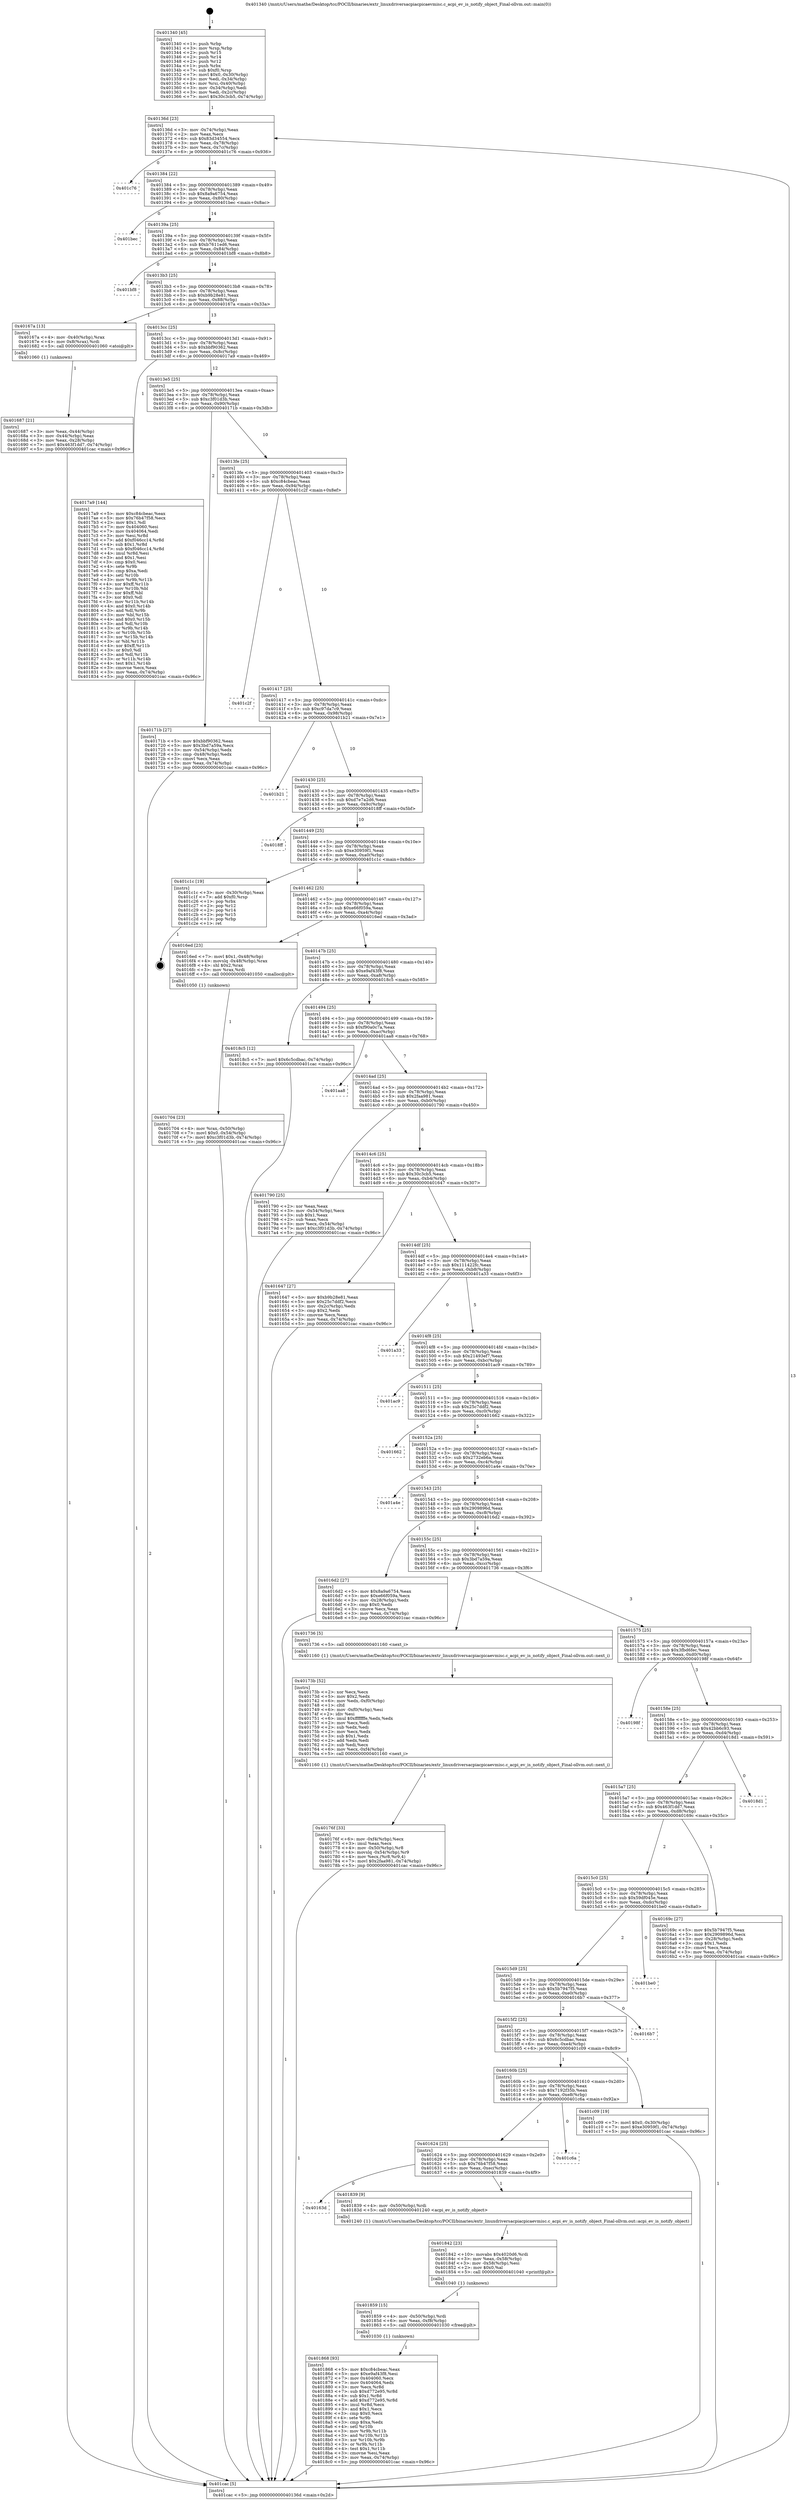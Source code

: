 digraph "0x401340" {
  label = "0x401340 (/mnt/c/Users/mathe/Desktop/tcc/POCII/binaries/extr_linuxdriversacpiacpicaevmisc.c_acpi_ev_is_notify_object_Final-ollvm.out::main(0))"
  labelloc = "t"
  node[shape=record]

  Entry [label="",width=0.3,height=0.3,shape=circle,fillcolor=black,style=filled]
  "0x40136d" [label="{
     0x40136d [23]\l
     | [instrs]\l
     &nbsp;&nbsp;0x40136d \<+3\>: mov -0x74(%rbp),%eax\l
     &nbsp;&nbsp;0x401370 \<+2\>: mov %eax,%ecx\l
     &nbsp;&nbsp;0x401372 \<+6\>: sub $0x83d34554,%ecx\l
     &nbsp;&nbsp;0x401378 \<+3\>: mov %eax,-0x78(%rbp)\l
     &nbsp;&nbsp;0x40137b \<+3\>: mov %ecx,-0x7c(%rbp)\l
     &nbsp;&nbsp;0x40137e \<+6\>: je 0000000000401c76 \<main+0x936\>\l
  }"]
  "0x401c76" [label="{
     0x401c76\l
  }", style=dashed]
  "0x401384" [label="{
     0x401384 [22]\l
     | [instrs]\l
     &nbsp;&nbsp;0x401384 \<+5\>: jmp 0000000000401389 \<main+0x49\>\l
     &nbsp;&nbsp;0x401389 \<+3\>: mov -0x78(%rbp),%eax\l
     &nbsp;&nbsp;0x40138c \<+5\>: sub $0x8a9a6754,%eax\l
     &nbsp;&nbsp;0x401391 \<+3\>: mov %eax,-0x80(%rbp)\l
     &nbsp;&nbsp;0x401394 \<+6\>: je 0000000000401bec \<main+0x8ac\>\l
  }"]
  Exit [label="",width=0.3,height=0.3,shape=circle,fillcolor=black,style=filled,peripheries=2]
  "0x401bec" [label="{
     0x401bec\l
  }", style=dashed]
  "0x40139a" [label="{
     0x40139a [25]\l
     | [instrs]\l
     &nbsp;&nbsp;0x40139a \<+5\>: jmp 000000000040139f \<main+0x5f\>\l
     &nbsp;&nbsp;0x40139f \<+3\>: mov -0x78(%rbp),%eax\l
     &nbsp;&nbsp;0x4013a2 \<+5\>: sub $0xb7611ed6,%eax\l
     &nbsp;&nbsp;0x4013a7 \<+6\>: mov %eax,-0x84(%rbp)\l
     &nbsp;&nbsp;0x4013ad \<+6\>: je 0000000000401bf8 \<main+0x8b8\>\l
  }"]
  "0x401868" [label="{
     0x401868 [93]\l
     | [instrs]\l
     &nbsp;&nbsp;0x401868 \<+5\>: mov $0xc84cbeac,%eax\l
     &nbsp;&nbsp;0x40186d \<+5\>: mov $0xe9af43f8,%esi\l
     &nbsp;&nbsp;0x401872 \<+7\>: mov 0x404060,%ecx\l
     &nbsp;&nbsp;0x401879 \<+7\>: mov 0x404064,%edx\l
     &nbsp;&nbsp;0x401880 \<+3\>: mov %ecx,%r8d\l
     &nbsp;&nbsp;0x401883 \<+7\>: sub $0xd772e95,%r8d\l
     &nbsp;&nbsp;0x40188a \<+4\>: sub $0x1,%r8d\l
     &nbsp;&nbsp;0x40188e \<+7\>: add $0xd772e95,%r8d\l
     &nbsp;&nbsp;0x401895 \<+4\>: imul %r8d,%ecx\l
     &nbsp;&nbsp;0x401899 \<+3\>: and $0x1,%ecx\l
     &nbsp;&nbsp;0x40189c \<+3\>: cmp $0x0,%ecx\l
     &nbsp;&nbsp;0x40189f \<+4\>: sete %r9b\l
     &nbsp;&nbsp;0x4018a3 \<+3\>: cmp $0xa,%edx\l
     &nbsp;&nbsp;0x4018a6 \<+4\>: setl %r10b\l
     &nbsp;&nbsp;0x4018aa \<+3\>: mov %r9b,%r11b\l
     &nbsp;&nbsp;0x4018ad \<+3\>: and %r10b,%r11b\l
     &nbsp;&nbsp;0x4018b0 \<+3\>: xor %r10b,%r9b\l
     &nbsp;&nbsp;0x4018b3 \<+3\>: or %r9b,%r11b\l
     &nbsp;&nbsp;0x4018b6 \<+4\>: test $0x1,%r11b\l
     &nbsp;&nbsp;0x4018ba \<+3\>: cmovne %esi,%eax\l
     &nbsp;&nbsp;0x4018bd \<+3\>: mov %eax,-0x74(%rbp)\l
     &nbsp;&nbsp;0x4018c0 \<+5\>: jmp 0000000000401cac \<main+0x96c\>\l
  }"]
  "0x401bf8" [label="{
     0x401bf8\l
  }", style=dashed]
  "0x4013b3" [label="{
     0x4013b3 [25]\l
     | [instrs]\l
     &nbsp;&nbsp;0x4013b3 \<+5\>: jmp 00000000004013b8 \<main+0x78\>\l
     &nbsp;&nbsp;0x4013b8 \<+3\>: mov -0x78(%rbp),%eax\l
     &nbsp;&nbsp;0x4013bb \<+5\>: sub $0xb9b28e81,%eax\l
     &nbsp;&nbsp;0x4013c0 \<+6\>: mov %eax,-0x88(%rbp)\l
     &nbsp;&nbsp;0x4013c6 \<+6\>: je 000000000040167a \<main+0x33a\>\l
  }"]
  "0x401859" [label="{
     0x401859 [15]\l
     | [instrs]\l
     &nbsp;&nbsp;0x401859 \<+4\>: mov -0x50(%rbp),%rdi\l
     &nbsp;&nbsp;0x40185d \<+6\>: mov %eax,-0xf8(%rbp)\l
     &nbsp;&nbsp;0x401863 \<+5\>: call 0000000000401030 \<free@plt\>\l
     | [calls]\l
     &nbsp;&nbsp;0x401030 \{1\} (unknown)\l
  }"]
  "0x40167a" [label="{
     0x40167a [13]\l
     | [instrs]\l
     &nbsp;&nbsp;0x40167a \<+4\>: mov -0x40(%rbp),%rax\l
     &nbsp;&nbsp;0x40167e \<+4\>: mov 0x8(%rax),%rdi\l
     &nbsp;&nbsp;0x401682 \<+5\>: call 0000000000401060 \<atoi@plt\>\l
     | [calls]\l
     &nbsp;&nbsp;0x401060 \{1\} (unknown)\l
  }"]
  "0x4013cc" [label="{
     0x4013cc [25]\l
     | [instrs]\l
     &nbsp;&nbsp;0x4013cc \<+5\>: jmp 00000000004013d1 \<main+0x91\>\l
     &nbsp;&nbsp;0x4013d1 \<+3\>: mov -0x78(%rbp),%eax\l
     &nbsp;&nbsp;0x4013d4 \<+5\>: sub $0xbbf90362,%eax\l
     &nbsp;&nbsp;0x4013d9 \<+6\>: mov %eax,-0x8c(%rbp)\l
     &nbsp;&nbsp;0x4013df \<+6\>: je 00000000004017a9 \<main+0x469\>\l
  }"]
  "0x401842" [label="{
     0x401842 [23]\l
     | [instrs]\l
     &nbsp;&nbsp;0x401842 \<+10\>: movabs $0x4020d6,%rdi\l
     &nbsp;&nbsp;0x40184c \<+3\>: mov %eax,-0x58(%rbp)\l
     &nbsp;&nbsp;0x40184f \<+3\>: mov -0x58(%rbp),%esi\l
     &nbsp;&nbsp;0x401852 \<+2\>: mov $0x0,%al\l
     &nbsp;&nbsp;0x401854 \<+5\>: call 0000000000401040 \<printf@plt\>\l
     | [calls]\l
     &nbsp;&nbsp;0x401040 \{1\} (unknown)\l
  }"]
  "0x4017a9" [label="{
     0x4017a9 [144]\l
     | [instrs]\l
     &nbsp;&nbsp;0x4017a9 \<+5\>: mov $0xc84cbeac,%eax\l
     &nbsp;&nbsp;0x4017ae \<+5\>: mov $0x76b47f58,%ecx\l
     &nbsp;&nbsp;0x4017b3 \<+2\>: mov $0x1,%dl\l
     &nbsp;&nbsp;0x4017b5 \<+7\>: mov 0x404060,%esi\l
     &nbsp;&nbsp;0x4017bc \<+7\>: mov 0x404064,%edi\l
     &nbsp;&nbsp;0x4017c3 \<+3\>: mov %esi,%r8d\l
     &nbsp;&nbsp;0x4017c6 \<+7\>: add $0xf046cc14,%r8d\l
     &nbsp;&nbsp;0x4017cd \<+4\>: sub $0x1,%r8d\l
     &nbsp;&nbsp;0x4017d1 \<+7\>: sub $0xf046cc14,%r8d\l
     &nbsp;&nbsp;0x4017d8 \<+4\>: imul %r8d,%esi\l
     &nbsp;&nbsp;0x4017dc \<+3\>: and $0x1,%esi\l
     &nbsp;&nbsp;0x4017df \<+3\>: cmp $0x0,%esi\l
     &nbsp;&nbsp;0x4017e2 \<+4\>: sete %r9b\l
     &nbsp;&nbsp;0x4017e6 \<+3\>: cmp $0xa,%edi\l
     &nbsp;&nbsp;0x4017e9 \<+4\>: setl %r10b\l
     &nbsp;&nbsp;0x4017ed \<+3\>: mov %r9b,%r11b\l
     &nbsp;&nbsp;0x4017f0 \<+4\>: xor $0xff,%r11b\l
     &nbsp;&nbsp;0x4017f4 \<+3\>: mov %r10b,%bl\l
     &nbsp;&nbsp;0x4017f7 \<+3\>: xor $0xff,%bl\l
     &nbsp;&nbsp;0x4017fa \<+3\>: xor $0x0,%dl\l
     &nbsp;&nbsp;0x4017fd \<+3\>: mov %r11b,%r14b\l
     &nbsp;&nbsp;0x401800 \<+4\>: and $0x0,%r14b\l
     &nbsp;&nbsp;0x401804 \<+3\>: and %dl,%r9b\l
     &nbsp;&nbsp;0x401807 \<+3\>: mov %bl,%r15b\l
     &nbsp;&nbsp;0x40180a \<+4\>: and $0x0,%r15b\l
     &nbsp;&nbsp;0x40180e \<+3\>: and %dl,%r10b\l
     &nbsp;&nbsp;0x401811 \<+3\>: or %r9b,%r14b\l
     &nbsp;&nbsp;0x401814 \<+3\>: or %r10b,%r15b\l
     &nbsp;&nbsp;0x401817 \<+3\>: xor %r15b,%r14b\l
     &nbsp;&nbsp;0x40181a \<+3\>: or %bl,%r11b\l
     &nbsp;&nbsp;0x40181d \<+4\>: xor $0xff,%r11b\l
     &nbsp;&nbsp;0x401821 \<+3\>: or $0x0,%dl\l
     &nbsp;&nbsp;0x401824 \<+3\>: and %dl,%r11b\l
     &nbsp;&nbsp;0x401827 \<+3\>: or %r11b,%r14b\l
     &nbsp;&nbsp;0x40182a \<+4\>: test $0x1,%r14b\l
     &nbsp;&nbsp;0x40182e \<+3\>: cmovne %ecx,%eax\l
     &nbsp;&nbsp;0x401831 \<+3\>: mov %eax,-0x74(%rbp)\l
     &nbsp;&nbsp;0x401834 \<+5\>: jmp 0000000000401cac \<main+0x96c\>\l
  }"]
  "0x4013e5" [label="{
     0x4013e5 [25]\l
     | [instrs]\l
     &nbsp;&nbsp;0x4013e5 \<+5\>: jmp 00000000004013ea \<main+0xaa\>\l
     &nbsp;&nbsp;0x4013ea \<+3\>: mov -0x78(%rbp),%eax\l
     &nbsp;&nbsp;0x4013ed \<+5\>: sub $0xc3f01d3b,%eax\l
     &nbsp;&nbsp;0x4013f2 \<+6\>: mov %eax,-0x90(%rbp)\l
     &nbsp;&nbsp;0x4013f8 \<+6\>: je 000000000040171b \<main+0x3db\>\l
  }"]
  "0x40163d" [label="{
     0x40163d\l
  }", style=dashed]
  "0x40171b" [label="{
     0x40171b [27]\l
     | [instrs]\l
     &nbsp;&nbsp;0x40171b \<+5\>: mov $0xbbf90362,%eax\l
     &nbsp;&nbsp;0x401720 \<+5\>: mov $0x3bd7a59a,%ecx\l
     &nbsp;&nbsp;0x401725 \<+3\>: mov -0x54(%rbp),%edx\l
     &nbsp;&nbsp;0x401728 \<+3\>: cmp -0x48(%rbp),%edx\l
     &nbsp;&nbsp;0x40172b \<+3\>: cmovl %ecx,%eax\l
     &nbsp;&nbsp;0x40172e \<+3\>: mov %eax,-0x74(%rbp)\l
     &nbsp;&nbsp;0x401731 \<+5\>: jmp 0000000000401cac \<main+0x96c\>\l
  }"]
  "0x4013fe" [label="{
     0x4013fe [25]\l
     | [instrs]\l
     &nbsp;&nbsp;0x4013fe \<+5\>: jmp 0000000000401403 \<main+0xc3\>\l
     &nbsp;&nbsp;0x401403 \<+3\>: mov -0x78(%rbp),%eax\l
     &nbsp;&nbsp;0x401406 \<+5\>: sub $0xc84cbeac,%eax\l
     &nbsp;&nbsp;0x40140b \<+6\>: mov %eax,-0x94(%rbp)\l
     &nbsp;&nbsp;0x401411 \<+6\>: je 0000000000401c2f \<main+0x8ef\>\l
  }"]
  "0x401839" [label="{
     0x401839 [9]\l
     | [instrs]\l
     &nbsp;&nbsp;0x401839 \<+4\>: mov -0x50(%rbp),%rdi\l
     &nbsp;&nbsp;0x40183d \<+5\>: call 0000000000401240 \<acpi_ev_is_notify_object\>\l
     | [calls]\l
     &nbsp;&nbsp;0x401240 \{1\} (/mnt/c/Users/mathe/Desktop/tcc/POCII/binaries/extr_linuxdriversacpiacpicaevmisc.c_acpi_ev_is_notify_object_Final-ollvm.out::acpi_ev_is_notify_object)\l
  }"]
  "0x401c2f" [label="{
     0x401c2f\l
  }", style=dashed]
  "0x401417" [label="{
     0x401417 [25]\l
     | [instrs]\l
     &nbsp;&nbsp;0x401417 \<+5\>: jmp 000000000040141c \<main+0xdc\>\l
     &nbsp;&nbsp;0x40141c \<+3\>: mov -0x78(%rbp),%eax\l
     &nbsp;&nbsp;0x40141f \<+5\>: sub $0xc97da7c9,%eax\l
     &nbsp;&nbsp;0x401424 \<+6\>: mov %eax,-0x98(%rbp)\l
     &nbsp;&nbsp;0x40142a \<+6\>: je 0000000000401b21 \<main+0x7e1\>\l
  }"]
  "0x401624" [label="{
     0x401624 [25]\l
     | [instrs]\l
     &nbsp;&nbsp;0x401624 \<+5\>: jmp 0000000000401629 \<main+0x2e9\>\l
     &nbsp;&nbsp;0x401629 \<+3\>: mov -0x78(%rbp),%eax\l
     &nbsp;&nbsp;0x40162c \<+5\>: sub $0x76b47f58,%eax\l
     &nbsp;&nbsp;0x401631 \<+6\>: mov %eax,-0xec(%rbp)\l
     &nbsp;&nbsp;0x401637 \<+6\>: je 0000000000401839 \<main+0x4f9\>\l
  }"]
  "0x401b21" [label="{
     0x401b21\l
  }", style=dashed]
  "0x401430" [label="{
     0x401430 [25]\l
     | [instrs]\l
     &nbsp;&nbsp;0x401430 \<+5\>: jmp 0000000000401435 \<main+0xf5\>\l
     &nbsp;&nbsp;0x401435 \<+3\>: mov -0x78(%rbp),%eax\l
     &nbsp;&nbsp;0x401438 \<+5\>: sub $0xd7e7a2d6,%eax\l
     &nbsp;&nbsp;0x40143d \<+6\>: mov %eax,-0x9c(%rbp)\l
     &nbsp;&nbsp;0x401443 \<+6\>: je 00000000004018ff \<main+0x5bf\>\l
  }"]
  "0x401c6a" [label="{
     0x401c6a\l
  }", style=dashed]
  "0x4018ff" [label="{
     0x4018ff\l
  }", style=dashed]
  "0x401449" [label="{
     0x401449 [25]\l
     | [instrs]\l
     &nbsp;&nbsp;0x401449 \<+5\>: jmp 000000000040144e \<main+0x10e\>\l
     &nbsp;&nbsp;0x40144e \<+3\>: mov -0x78(%rbp),%eax\l
     &nbsp;&nbsp;0x401451 \<+5\>: sub $0xe30959f1,%eax\l
     &nbsp;&nbsp;0x401456 \<+6\>: mov %eax,-0xa0(%rbp)\l
     &nbsp;&nbsp;0x40145c \<+6\>: je 0000000000401c1c \<main+0x8dc\>\l
  }"]
  "0x40160b" [label="{
     0x40160b [25]\l
     | [instrs]\l
     &nbsp;&nbsp;0x40160b \<+5\>: jmp 0000000000401610 \<main+0x2d0\>\l
     &nbsp;&nbsp;0x401610 \<+3\>: mov -0x78(%rbp),%eax\l
     &nbsp;&nbsp;0x401613 \<+5\>: sub $0x7192f35b,%eax\l
     &nbsp;&nbsp;0x401618 \<+6\>: mov %eax,-0xe8(%rbp)\l
     &nbsp;&nbsp;0x40161e \<+6\>: je 0000000000401c6a \<main+0x92a\>\l
  }"]
  "0x401c1c" [label="{
     0x401c1c [19]\l
     | [instrs]\l
     &nbsp;&nbsp;0x401c1c \<+3\>: mov -0x30(%rbp),%eax\l
     &nbsp;&nbsp;0x401c1f \<+7\>: add $0xf0,%rsp\l
     &nbsp;&nbsp;0x401c26 \<+1\>: pop %rbx\l
     &nbsp;&nbsp;0x401c27 \<+2\>: pop %r12\l
     &nbsp;&nbsp;0x401c29 \<+2\>: pop %r14\l
     &nbsp;&nbsp;0x401c2b \<+2\>: pop %r15\l
     &nbsp;&nbsp;0x401c2d \<+1\>: pop %rbp\l
     &nbsp;&nbsp;0x401c2e \<+1\>: ret\l
  }"]
  "0x401462" [label="{
     0x401462 [25]\l
     | [instrs]\l
     &nbsp;&nbsp;0x401462 \<+5\>: jmp 0000000000401467 \<main+0x127\>\l
     &nbsp;&nbsp;0x401467 \<+3\>: mov -0x78(%rbp),%eax\l
     &nbsp;&nbsp;0x40146a \<+5\>: sub $0xe66f059a,%eax\l
     &nbsp;&nbsp;0x40146f \<+6\>: mov %eax,-0xa4(%rbp)\l
     &nbsp;&nbsp;0x401475 \<+6\>: je 00000000004016ed \<main+0x3ad\>\l
  }"]
  "0x401c09" [label="{
     0x401c09 [19]\l
     | [instrs]\l
     &nbsp;&nbsp;0x401c09 \<+7\>: movl $0x0,-0x30(%rbp)\l
     &nbsp;&nbsp;0x401c10 \<+7\>: movl $0xe30959f1,-0x74(%rbp)\l
     &nbsp;&nbsp;0x401c17 \<+5\>: jmp 0000000000401cac \<main+0x96c\>\l
  }"]
  "0x4016ed" [label="{
     0x4016ed [23]\l
     | [instrs]\l
     &nbsp;&nbsp;0x4016ed \<+7\>: movl $0x1,-0x48(%rbp)\l
     &nbsp;&nbsp;0x4016f4 \<+4\>: movslq -0x48(%rbp),%rax\l
     &nbsp;&nbsp;0x4016f8 \<+4\>: shl $0x2,%rax\l
     &nbsp;&nbsp;0x4016fc \<+3\>: mov %rax,%rdi\l
     &nbsp;&nbsp;0x4016ff \<+5\>: call 0000000000401050 \<malloc@plt\>\l
     | [calls]\l
     &nbsp;&nbsp;0x401050 \{1\} (unknown)\l
  }"]
  "0x40147b" [label="{
     0x40147b [25]\l
     | [instrs]\l
     &nbsp;&nbsp;0x40147b \<+5\>: jmp 0000000000401480 \<main+0x140\>\l
     &nbsp;&nbsp;0x401480 \<+3\>: mov -0x78(%rbp),%eax\l
     &nbsp;&nbsp;0x401483 \<+5\>: sub $0xe9af43f8,%eax\l
     &nbsp;&nbsp;0x401488 \<+6\>: mov %eax,-0xa8(%rbp)\l
     &nbsp;&nbsp;0x40148e \<+6\>: je 00000000004018c5 \<main+0x585\>\l
  }"]
  "0x4015f2" [label="{
     0x4015f2 [25]\l
     | [instrs]\l
     &nbsp;&nbsp;0x4015f2 \<+5\>: jmp 00000000004015f7 \<main+0x2b7\>\l
     &nbsp;&nbsp;0x4015f7 \<+3\>: mov -0x78(%rbp),%eax\l
     &nbsp;&nbsp;0x4015fa \<+5\>: sub $0x6c5cdbac,%eax\l
     &nbsp;&nbsp;0x4015ff \<+6\>: mov %eax,-0xe4(%rbp)\l
     &nbsp;&nbsp;0x401605 \<+6\>: je 0000000000401c09 \<main+0x8c9\>\l
  }"]
  "0x4018c5" [label="{
     0x4018c5 [12]\l
     | [instrs]\l
     &nbsp;&nbsp;0x4018c5 \<+7\>: movl $0x6c5cdbac,-0x74(%rbp)\l
     &nbsp;&nbsp;0x4018cc \<+5\>: jmp 0000000000401cac \<main+0x96c\>\l
  }"]
  "0x401494" [label="{
     0x401494 [25]\l
     | [instrs]\l
     &nbsp;&nbsp;0x401494 \<+5\>: jmp 0000000000401499 \<main+0x159\>\l
     &nbsp;&nbsp;0x401499 \<+3\>: mov -0x78(%rbp),%eax\l
     &nbsp;&nbsp;0x40149c \<+5\>: sub $0xf90a0c7a,%eax\l
     &nbsp;&nbsp;0x4014a1 \<+6\>: mov %eax,-0xac(%rbp)\l
     &nbsp;&nbsp;0x4014a7 \<+6\>: je 0000000000401aa8 \<main+0x768\>\l
  }"]
  "0x4016b7" [label="{
     0x4016b7\l
  }", style=dashed]
  "0x401aa8" [label="{
     0x401aa8\l
  }", style=dashed]
  "0x4014ad" [label="{
     0x4014ad [25]\l
     | [instrs]\l
     &nbsp;&nbsp;0x4014ad \<+5\>: jmp 00000000004014b2 \<main+0x172\>\l
     &nbsp;&nbsp;0x4014b2 \<+3\>: mov -0x78(%rbp),%eax\l
     &nbsp;&nbsp;0x4014b5 \<+5\>: sub $0x2faa981,%eax\l
     &nbsp;&nbsp;0x4014ba \<+6\>: mov %eax,-0xb0(%rbp)\l
     &nbsp;&nbsp;0x4014c0 \<+6\>: je 0000000000401790 \<main+0x450\>\l
  }"]
  "0x4015d9" [label="{
     0x4015d9 [25]\l
     | [instrs]\l
     &nbsp;&nbsp;0x4015d9 \<+5\>: jmp 00000000004015de \<main+0x29e\>\l
     &nbsp;&nbsp;0x4015de \<+3\>: mov -0x78(%rbp),%eax\l
     &nbsp;&nbsp;0x4015e1 \<+5\>: sub $0x5b7947f5,%eax\l
     &nbsp;&nbsp;0x4015e6 \<+6\>: mov %eax,-0xe0(%rbp)\l
     &nbsp;&nbsp;0x4015ec \<+6\>: je 00000000004016b7 \<main+0x377\>\l
  }"]
  "0x401790" [label="{
     0x401790 [25]\l
     | [instrs]\l
     &nbsp;&nbsp;0x401790 \<+2\>: xor %eax,%eax\l
     &nbsp;&nbsp;0x401792 \<+3\>: mov -0x54(%rbp),%ecx\l
     &nbsp;&nbsp;0x401795 \<+3\>: sub $0x1,%eax\l
     &nbsp;&nbsp;0x401798 \<+2\>: sub %eax,%ecx\l
     &nbsp;&nbsp;0x40179a \<+3\>: mov %ecx,-0x54(%rbp)\l
     &nbsp;&nbsp;0x40179d \<+7\>: movl $0xc3f01d3b,-0x74(%rbp)\l
     &nbsp;&nbsp;0x4017a4 \<+5\>: jmp 0000000000401cac \<main+0x96c\>\l
  }"]
  "0x4014c6" [label="{
     0x4014c6 [25]\l
     | [instrs]\l
     &nbsp;&nbsp;0x4014c6 \<+5\>: jmp 00000000004014cb \<main+0x18b\>\l
     &nbsp;&nbsp;0x4014cb \<+3\>: mov -0x78(%rbp),%eax\l
     &nbsp;&nbsp;0x4014ce \<+5\>: sub $0x30c3cb5,%eax\l
     &nbsp;&nbsp;0x4014d3 \<+6\>: mov %eax,-0xb4(%rbp)\l
     &nbsp;&nbsp;0x4014d9 \<+6\>: je 0000000000401647 \<main+0x307\>\l
  }"]
  "0x401be0" [label="{
     0x401be0\l
  }", style=dashed]
  "0x401647" [label="{
     0x401647 [27]\l
     | [instrs]\l
     &nbsp;&nbsp;0x401647 \<+5\>: mov $0xb9b28e81,%eax\l
     &nbsp;&nbsp;0x40164c \<+5\>: mov $0x25c7ddf2,%ecx\l
     &nbsp;&nbsp;0x401651 \<+3\>: mov -0x2c(%rbp),%edx\l
     &nbsp;&nbsp;0x401654 \<+3\>: cmp $0x2,%edx\l
     &nbsp;&nbsp;0x401657 \<+3\>: cmovne %ecx,%eax\l
     &nbsp;&nbsp;0x40165a \<+3\>: mov %eax,-0x74(%rbp)\l
     &nbsp;&nbsp;0x40165d \<+5\>: jmp 0000000000401cac \<main+0x96c\>\l
  }"]
  "0x4014df" [label="{
     0x4014df [25]\l
     | [instrs]\l
     &nbsp;&nbsp;0x4014df \<+5\>: jmp 00000000004014e4 \<main+0x1a4\>\l
     &nbsp;&nbsp;0x4014e4 \<+3\>: mov -0x78(%rbp),%eax\l
     &nbsp;&nbsp;0x4014e7 \<+5\>: sub $0x111422fc,%eax\l
     &nbsp;&nbsp;0x4014ec \<+6\>: mov %eax,-0xb8(%rbp)\l
     &nbsp;&nbsp;0x4014f2 \<+6\>: je 0000000000401a33 \<main+0x6f3\>\l
  }"]
  "0x401cac" [label="{
     0x401cac [5]\l
     | [instrs]\l
     &nbsp;&nbsp;0x401cac \<+5\>: jmp 000000000040136d \<main+0x2d\>\l
  }"]
  "0x401340" [label="{
     0x401340 [45]\l
     | [instrs]\l
     &nbsp;&nbsp;0x401340 \<+1\>: push %rbp\l
     &nbsp;&nbsp;0x401341 \<+3\>: mov %rsp,%rbp\l
     &nbsp;&nbsp;0x401344 \<+2\>: push %r15\l
     &nbsp;&nbsp;0x401346 \<+2\>: push %r14\l
     &nbsp;&nbsp;0x401348 \<+2\>: push %r12\l
     &nbsp;&nbsp;0x40134a \<+1\>: push %rbx\l
     &nbsp;&nbsp;0x40134b \<+7\>: sub $0xf0,%rsp\l
     &nbsp;&nbsp;0x401352 \<+7\>: movl $0x0,-0x30(%rbp)\l
     &nbsp;&nbsp;0x401359 \<+3\>: mov %edi,-0x34(%rbp)\l
     &nbsp;&nbsp;0x40135c \<+4\>: mov %rsi,-0x40(%rbp)\l
     &nbsp;&nbsp;0x401360 \<+3\>: mov -0x34(%rbp),%edi\l
     &nbsp;&nbsp;0x401363 \<+3\>: mov %edi,-0x2c(%rbp)\l
     &nbsp;&nbsp;0x401366 \<+7\>: movl $0x30c3cb5,-0x74(%rbp)\l
  }"]
  "0x401687" [label="{
     0x401687 [21]\l
     | [instrs]\l
     &nbsp;&nbsp;0x401687 \<+3\>: mov %eax,-0x44(%rbp)\l
     &nbsp;&nbsp;0x40168a \<+3\>: mov -0x44(%rbp),%eax\l
     &nbsp;&nbsp;0x40168d \<+3\>: mov %eax,-0x28(%rbp)\l
     &nbsp;&nbsp;0x401690 \<+7\>: movl $0x463f1dd7,-0x74(%rbp)\l
     &nbsp;&nbsp;0x401697 \<+5\>: jmp 0000000000401cac \<main+0x96c\>\l
  }"]
  "0x40176f" [label="{
     0x40176f [33]\l
     | [instrs]\l
     &nbsp;&nbsp;0x40176f \<+6\>: mov -0xf4(%rbp),%ecx\l
     &nbsp;&nbsp;0x401775 \<+3\>: imul %eax,%ecx\l
     &nbsp;&nbsp;0x401778 \<+4\>: mov -0x50(%rbp),%r8\l
     &nbsp;&nbsp;0x40177c \<+4\>: movslq -0x54(%rbp),%r9\l
     &nbsp;&nbsp;0x401780 \<+4\>: mov %ecx,(%r8,%r9,4)\l
     &nbsp;&nbsp;0x401784 \<+7\>: movl $0x2faa981,-0x74(%rbp)\l
     &nbsp;&nbsp;0x40178b \<+5\>: jmp 0000000000401cac \<main+0x96c\>\l
  }"]
  "0x401a33" [label="{
     0x401a33\l
  }", style=dashed]
  "0x4014f8" [label="{
     0x4014f8 [25]\l
     | [instrs]\l
     &nbsp;&nbsp;0x4014f8 \<+5\>: jmp 00000000004014fd \<main+0x1bd\>\l
     &nbsp;&nbsp;0x4014fd \<+3\>: mov -0x78(%rbp),%eax\l
     &nbsp;&nbsp;0x401500 \<+5\>: sub $0x21493ef7,%eax\l
     &nbsp;&nbsp;0x401505 \<+6\>: mov %eax,-0xbc(%rbp)\l
     &nbsp;&nbsp;0x40150b \<+6\>: je 0000000000401ac9 \<main+0x789\>\l
  }"]
  "0x40173b" [label="{
     0x40173b [52]\l
     | [instrs]\l
     &nbsp;&nbsp;0x40173b \<+2\>: xor %ecx,%ecx\l
     &nbsp;&nbsp;0x40173d \<+5\>: mov $0x2,%edx\l
     &nbsp;&nbsp;0x401742 \<+6\>: mov %edx,-0xf0(%rbp)\l
     &nbsp;&nbsp;0x401748 \<+1\>: cltd\l
     &nbsp;&nbsp;0x401749 \<+6\>: mov -0xf0(%rbp),%esi\l
     &nbsp;&nbsp;0x40174f \<+2\>: idiv %esi\l
     &nbsp;&nbsp;0x401751 \<+6\>: imul $0xfffffffe,%edx,%edx\l
     &nbsp;&nbsp;0x401757 \<+2\>: mov %ecx,%edi\l
     &nbsp;&nbsp;0x401759 \<+2\>: sub %edx,%edi\l
     &nbsp;&nbsp;0x40175b \<+2\>: mov %ecx,%edx\l
     &nbsp;&nbsp;0x40175d \<+3\>: sub $0x1,%edx\l
     &nbsp;&nbsp;0x401760 \<+2\>: add %edx,%edi\l
     &nbsp;&nbsp;0x401762 \<+2\>: sub %edi,%ecx\l
     &nbsp;&nbsp;0x401764 \<+6\>: mov %ecx,-0xf4(%rbp)\l
     &nbsp;&nbsp;0x40176a \<+5\>: call 0000000000401160 \<next_i\>\l
     | [calls]\l
     &nbsp;&nbsp;0x401160 \{1\} (/mnt/c/Users/mathe/Desktop/tcc/POCII/binaries/extr_linuxdriversacpiacpicaevmisc.c_acpi_ev_is_notify_object_Final-ollvm.out::next_i)\l
  }"]
  "0x401ac9" [label="{
     0x401ac9\l
  }", style=dashed]
  "0x401511" [label="{
     0x401511 [25]\l
     | [instrs]\l
     &nbsp;&nbsp;0x401511 \<+5\>: jmp 0000000000401516 \<main+0x1d6\>\l
     &nbsp;&nbsp;0x401516 \<+3\>: mov -0x78(%rbp),%eax\l
     &nbsp;&nbsp;0x401519 \<+5\>: sub $0x25c7ddf2,%eax\l
     &nbsp;&nbsp;0x40151e \<+6\>: mov %eax,-0xc0(%rbp)\l
     &nbsp;&nbsp;0x401524 \<+6\>: je 0000000000401662 \<main+0x322\>\l
  }"]
  "0x401704" [label="{
     0x401704 [23]\l
     | [instrs]\l
     &nbsp;&nbsp;0x401704 \<+4\>: mov %rax,-0x50(%rbp)\l
     &nbsp;&nbsp;0x401708 \<+7\>: movl $0x0,-0x54(%rbp)\l
     &nbsp;&nbsp;0x40170f \<+7\>: movl $0xc3f01d3b,-0x74(%rbp)\l
     &nbsp;&nbsp;0x401716 \<+5\>: jmp 0000000000401cac \<main+0x96c\>\l
  }"]
  "0x401662" [label="{
     0x401662\l
  }", style=dashed]
  "0x40152a" [label="{
     0x40152a [25]\l
     | [instrs]\l
     &nbsp;&nbsp;0x40152a \<+5\>: jmp 000000000040152f \<main+0x1ef\>\l
     &nbsp;&nbsp;0x40152f \<+3\>: mov -0x78(%rbp),%eax\l
     &nbsp;&nbsp;0x401532 \<+5\>: sub $0x2732eb6a,%eax\l
     &nbsp;&nbsp;0x401537 \<+6\>: mov %eax,-0xc4(%rbp)\l
     &nbsp;&nbsp;0x40153d \<+6\>: je 0000000000401a4e \<main+0x70e\>\l
  }"]
  "0x4015c0" [label="{
     0x4015c0 [25]\l
     | [instrs]\l
     &nbsp;&nbsp;0x4015c0 \<+5\>: jmp 00000000004015c5 \<main+0x285\>\l
     &nbsp;&nbsp;0x4015c5 \<+3\>: mov -0x78(%rbp),%eax\l
     &nbsp;&nbsp;0x4015c8 \<+5\>: sub $0x59df045e,%eax\l
     &nbsp;&nbsp;0x4015cd \<+6\>: mov %eax,-0xdc(%rbp)\l
     &nbsp;&nbsp;0x4015d3 \<+6\>: je 0000000000401be0 \<main+0x8a0\>\l
  }"]
  "0x401a4e" [label="{
     0x401a4e\l
  }", style=dashed]
  "0x401543" [label="{
     0x401543 [25]\l
     | [instrs]\l
     &nbsp;&nbsp;0x401543 \<+5\>: jmp 0000000000401548 \<main+0x208\>\l
     &nbsp;&nbsp;0x401548 \<+3\>: mov -0x78(%rbp),%eax\l
     &nbsp;&nbsp;0x40154b \<+5\>: sub $0x2909896d,%eax\l
     &nbsp;&nbsp;0x401550 \<+6\>: mov %eax,-0xc8(%rbp)\l
     &nbsp;&nbsp;0x401556 \<+6\>: je 00000000004016d2 \<main+0x392\>\l
  }"]
  "0x40169c" [label="{
     0x40169c [27]\l
     | [instrs]\l
     &nbsp;&nbsp;0x40169c \<+5\>: mov $0x5b7947f5,%eax\l
     &nbsp;&nbsp;0x4016a1 \<+5\>: mov $0x2909896d,%ecx\l
     &nbsp;&nbsp;0x4016a6 \<+3\>: mov -0x28(%rbp),%edx\l
     &nbsp;&nbsp;0x4016a9 \<+3\>: cmp $0x1,%edx\l
     &nbsp;&nbsp;0x4016ac \<+3\>: cmovl %ecx,%eax\l
     &nbsp;&nbsp;0x4016af \<+3\>: mov %eax,-0x74(%rbp)\l
     &nbsp;&nbsp;0x4016b2 \<+5\>: jmp 0000000000401cac \<main+0x96c\>\l
  }"]
  "0x4016d2" [label="{
     0x4016d2 [27]\l
     | [instrs]\l
     &nbsp;&nbsp;0x4016d2 \<+5\>: mov $0x8a9a6754,%eax\l
     &nbsp;&nbsp;0x4016d7 \<+5\>: mov $0xe66f059a,%ecx\l
     &nbsp;&nbsp;0x4016dc \<+3\>: mov -0x28(%rbp),%edx\l
     &nbsp;&nbsp;0x4016df \<+3\>: cmp $0x0,%edx\l
     &nbsp;&nbsp;0x4016e2 \<+3\>: cmove %ecx,%eax\l
     &nbsp;&nbsp;0x4016e5 \<+3\>: mov %eax,-0x74(%rbp)\l
     &nbsp;&nbsp;0x4016e8 \<+5\>: jmp 0000000000401cac \<main+0x96c\>\l
  }"]
  "0x40155c" [label="{
     0x40155c [25]\l
     | [instrs]\l
     &nbsp;&nbsp;0x40155c \<+5\>: jmp 0000000000401561 \<main+0x221\>\l
     &nbsp;&nbsp;0x401561 \<+3\>: mov -0x78(%rbp),%eax\l
     &nbsp;&nbsp;0x401564 \<+5\>: sub $0x3bd7a59a,%eax\l
     &nbsp;&nbsp;0x401569 \<+6\>: mov %eax,-0xcc(%rbp)\l
     &nbsp;&nbsp;0x40156f \<+6\>: je 0000000000401736 \<main+0x3f6\>\l
  }"]
  "0x4015a7" [label="{
     0x4015a7 [25]\l
     | [instrs]\l
     &nbsp;&nbsp;0x4015a7 \<+5\>: jmp 00000000004015ac \<main+0x26c\>\l
     &nbsp;&nbsp;0x4015ac \<+3\>: mov -0x78(%rbp),%eax\l
     &nbsp;&nbsp;0x4015af \<+5\>: sub $0x463f1dd7,%eax\l
     &nbsp;&nbsp;0x4015b4 \<+6\>: mov %eax,-0xd8(%rbp)\l
     &nbsp;&nbsp;0x4015ba \<+6\>: je 000000000040169c \<main+0x35c\>\l
  }"]
  "0x401736" [label="{
     0x401736 [5]\l
     | [instrs]\l
     &nbsp;&nbsp;0x401736 \<+5\>: call 0000000000401160 \<next_i\>\l
     | [calls]\l
     &nbsp;&nbsp;0x401160 \{1\} (/mnt/c/Users/mathe/Desktop/tcc/POCII/binaries/extr_linuxdriversacpiacpicaevmisc.c_acpi_ev_is_notify_object_Final-ollvm.out::next_i)\l
  }"]
  "0x401575" [label="{
     0x401575 [25]\l
     | [instrs]\l
     &nbsp;&nbsp;0x401575 \<+5\>: jmp 000000000040157a \<main+0x23a\>\l
     &nbsp;&nbsp;0x40157a \<+3\>: mov -0x78(%rbp),%eax\l
     &nbsp;&nbsp;0x40157d \<+5\>: sub $0x3fbd6fec,%eax\l
     &nbsp;&nbsp;0x401582 \<+6\>: mov %eax,-0xd0(%rbp)\l
     &nbsp;&nbsp;0x401588 \<+6\>: je 000000000040198f \<main+0x64f\>\l
  }"]
  "0x4018d1" [label="{
     0x4018d1\l
  }", style=dashed]
  "0x40198f" [label="{
     0x40198f\l
  }", style=dashed]
  "0x40158e" [label="{
     0x40158e [25]\l
     | [instrs]\l
     &nbsp;&nbsp;0x40158e \<+5\>: jmp 0000000000401593 \<main+0x253\>\l
     &nbsp;&nbsp;0x401593 \<+3\>: mov -0x78(%rbp),%eax\l
     &nbsp;&nbsp;0x401596 \<+5\>: sub $0x42bb6c93,%eax\l
     &nbsp;&nbsp;0x40159b \<+6\>: mov %eax,-0xd4(%rbp)\l
     &nbsp;&nbsp;0x4015a1 \<+6\>: je 00000000004018d1 \<main+0x591\>\l
  }"]
  Entry -> "0x401340" [label=" 1"]
  "0x40136d" -> "0x401c76" [label=" 0"]
  "0x40136d" -> "0x401384" [label=" 14"]
  "0x401c1c" -> Exit [label=" 1"]
  "0x401384" -> "0x401bec" [label=" 0"]
  "0x401384" -> "0x40139a" [label=" 14"]
  "0x401c09" -> "0x401cac" [label=" 1"]
  "0x40139a" -> "0x401bf8" [label=" 0"]
  "0x40139a" -> "0x4013b3" [label=" 14"]
  "0x4018c5" -> "0x401cac" [label=" 1"]
  "0x4013b3" -> "0x40167a" [label=" 1"]
  "0x4013b3" -> "0x4013cc" [label=" 13"]
  "0x401868" -> "0x401cac" [label=" 1"]
  "0x4013cc" -> "0x4017a9" [label=" 1"]
  "0x4013cc" -> "0x4013e5" [label=" 12"]
  "0x401859" -> "0x401868" [label=" 1"]
  "0x4013e5" -> "0x40171b" [label=" 2"]
  "0x4013e5" -> "0x4013fe" [label=" 10"]
  "0x401842" -> "0x401859" [label=" 1"]
  "0x4013fe" -> "0x401c2f" [label=" 0"]
  "0x4013fe" -> "0x401417" [label=" 10"]
  "0x401839" -> "0x401842" [label=" 1"]
  "0x401417" -> "0x401b21" [label=" 0"]
  "0x401417" -> "0x401430" [label=" 10"]
  "0x401624" -> "0x401839" [label=" 1"]
  "0x401430" -> "0x4018ff" [label=" 0"]
  "0x401430" -> "0x401449" [label=" 10"]
  "0x401624" -> "0x40163d" [label=" 0"]
  "0x401449" -> "0x401c1c" [label=" 1"]
  "0x401449" -> "0x401462" [label=" 9"]
  "0x40160b" -> "0x401c6a" [label=" 0"]
  "0x401462" -> "0x4016ed" [label=" 1"]
  "0x401462" -> "0x40147b" [label=" 8"]
  "0x40160b" -> "0x401624" [label=" 1"]
  "0x40147b" -> "0x4018c5" [label=" 1"]
  "0x40147b" -> "0x401494" [label=" 7"]
  "0x4015f2" -> "0x401c09" [label=" 1"]
  "0x401494" -> "0x401aa8" [label=" 0"]
  "0x401494" -> "0x4014ad" [label=" 7"]
  "0x4015f2" -> "0x40160b" [label=" 1"]
  "0x4014ad" -> "0x401790" [label=" 1"]
  "0x4014ad" -> "0x4014c6" [label=" 6"]
  "0x4015d9" -> "0x4016b7" [label=" 0"]
  "0x4014c6" -> "0x401647" [label=" 1"]
  "0x4014c6" -> "0x4014df" [label=" 5"]
  "0x401647" -> "0x401cac" [label=" 1"]
  "0x401340" -> "0x40136d" [label=" 1"]
  "0x401cac" -> "0x40136d" [label=" 13"]
  "0x40167a" -> "0x401687" [label=" 1"]
  "0x401687" -> "0x401cac" [label=" 1"]
  "0x4015d9" -> "0x4015f2" [label=" 2"]
  "0x4014df" -> "0x401a33" [label=" 0"]
  "0x4014df" -> "0x4014f8" [label=" 5"]
  "0x4015c0" -> "0x401be0" [label=" 0"]
  "0x4014f8" -> "0x401ac9" [label=" 0"]
  "0x4014f8" -> "0x401511" [label=" 5"]
  "0x4015c0" -> "0x4015d9" [label=" 2"]
  "0x401511" -> "0x401662" [label=" 0"]
  "0x401511" -> "0x40152a" [label=" 5"]
  "0x4017a9" -> "0x401cac" [label=" 1"]
  "0x40152a" -> "0x401a4e" [label=" 0"]
  "0x40152a" -> "0x401543" [label=" 5"]
  "0x401790" -> "0x401cac" [label=" 1"]
  "0x401543" -> "0x4016d2" [label=" 1"]
  "0x401543" -> "0x40155c" [label=" 4"]
  "0x40176f" -> "0x401cac" [label=" 1"]
  "0x40155c" -> "0x401736" [label=" 1"]
  "0x40155c" -> "0x401575" [label=" 3"]
  "0x401736" -> "0x40173b" [label=" 1"]
  "0x401575" -> "0x40198f" [label=" 0"]
  "0x401575" -> "0x40158e" [label=" 3"]
  "0x40171b" -> "0x401cac" [label=" 2"]
  "0x40158e" -> "0x4018d1" [label=" 0"]
  "0x40158e" -> "0x4015a7" [label=" 3"]
  "0x40173b" -> "0x40176f" [label=" 1"]
  "0x4015a7" -> "0x40169c" [label=" 1"]
  "0x4015a7" -> "0x4015c0" [label=" 2"]
  "0x40169c" -> "0x401cac" [label=" 1"]
  "0x4016d2" -> "0x401cac" [label=" 1"]
  "0x4016ed" -> "0x401704" [label=" 1"]
  "0x401704" -> "0x401cac" [label=" 1"]
}
